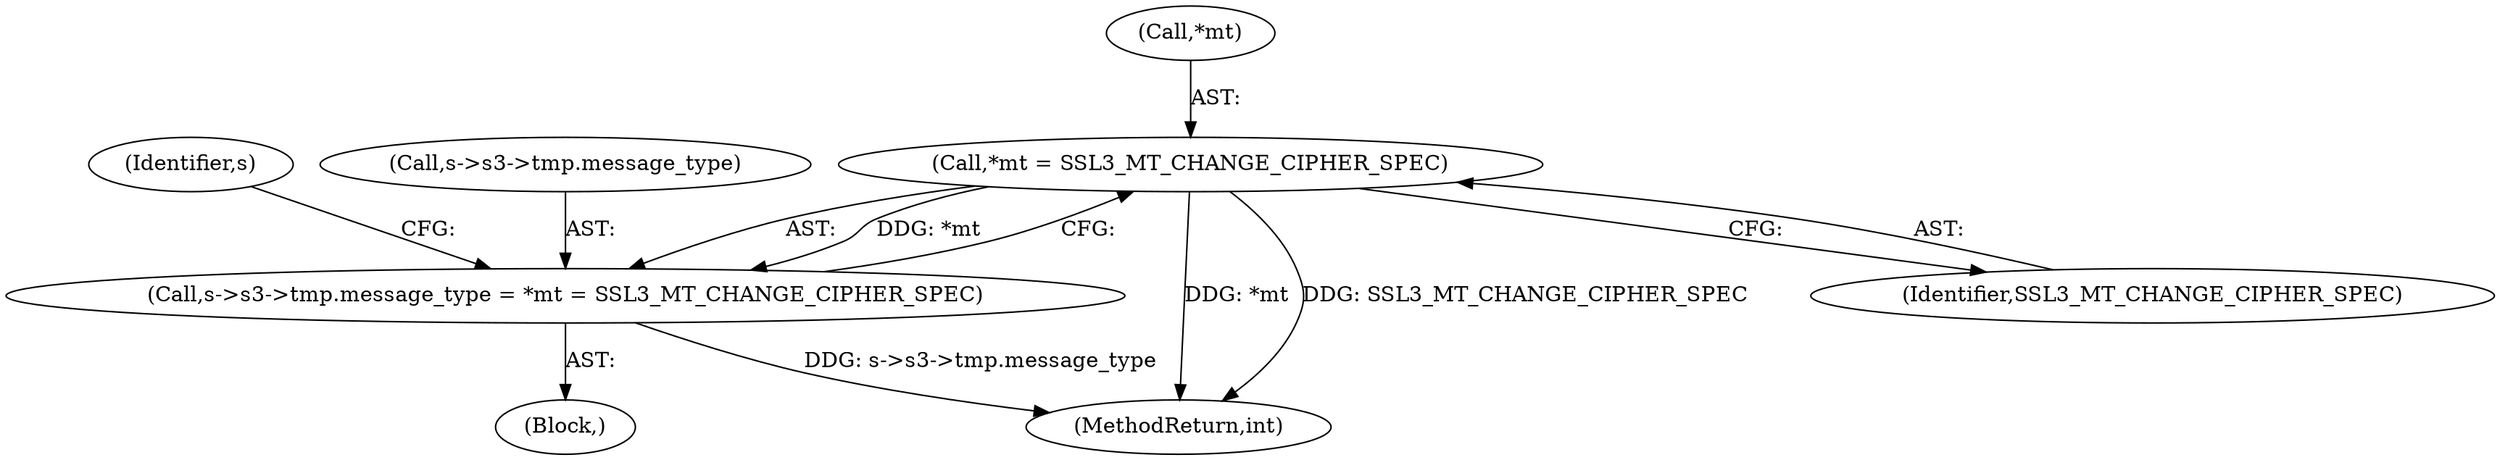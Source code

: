 digraph "0_openssl_4b390b6c3f8df925dc92a3dd6b022baa9a2f4650_0@pointer" {
"1000201" [label="(Call,*mt = SSL3_MT_CHANGE_CIPHER_SPEC)"];
"1000193" [label="(Call,s->s3->tmp.message_type = *mt = SSL3_MT_CHANGE_CIPHER_SPEC)"];
"1000201" [label="(Call,*mt = SSL3_MT_CHANGE_CIPHER_SPEC)"];
"1000388" [label="(MethodReturn,int)"];
"1000207" [label="(Identifier,s)"];
"1000204" [label="(Identifier,SSL3_MT_CHANGE_CIPHER_SPEC)"];
"1000168" [label="(Block,)"];
"1000193" [label="(Call,s->s3->tmp.message_type = *mt = SSL3_MT_CHANGE_CIPHER_SPEC)"];
"1000202" [label="(Call,*mt)"];
"1000194" [label="(Call,s->s3->tmp.message_type)"];
"1000201" -> "1000193"  [label="AST: "];
"1000201" -> "1000204"  [label="CFG: "];
"1000202" -> "1000201"  [label="AST: "];
"1000204" -> "1000201"  [label="AST: "];
"1000193" -> "1000201"  [label="CFG: "];
"1000201" -> "1000388"  [label="DDG: *mt"];
"1000201" -> "1000388"  [label="DDG: SSL3_MT_CHANGE_CIPHER_SPEC"];
"1000201" -> "1000193"  [label="DDG: *mt"];
"1000193" -> "1000168"  [label="AST: "];
"1000194" -> "1000193"  [label="AST: "];
"1000207" -> "1000193"  [label="CFG: "];
"1000193" -> "1000388"  [label="DDG: s->s3->tmp.message_type"];
}
